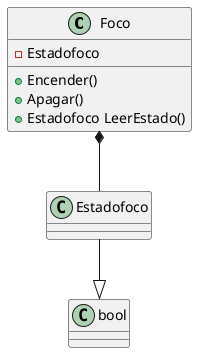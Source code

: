 @startuml iluminacion

class Foco{
    - Estadofoco
    + Encender()
    + Apagar()
    + Estadofoco LeerEstado()
}
class Estadofoco

Foco *-- Estadofoco
Estadofoco--|> bool

@enduml